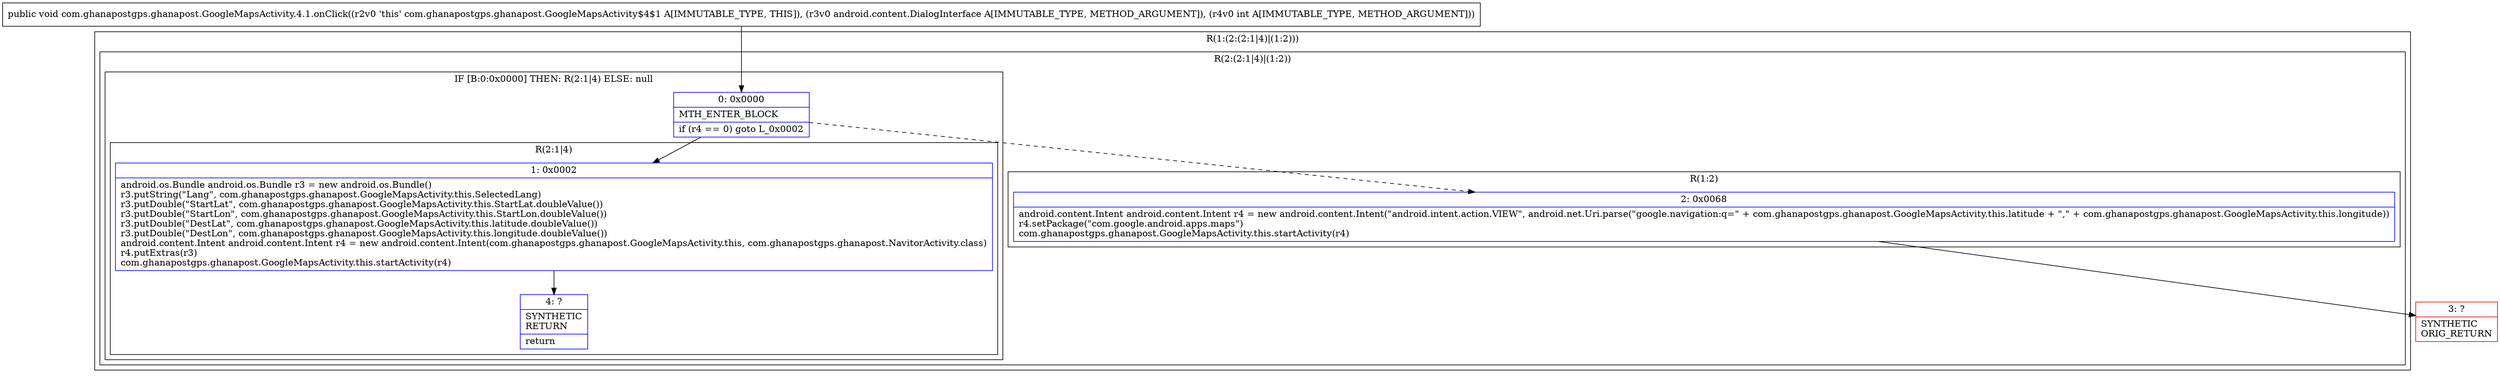 digraph "CFG forcom.ghanapostgps.ghanapost.GoogleMapsActivity.4.1.onClick(Landroid\/content\/DialogInterface;I)V" {
subgraph cluster_Region_1226562962 {
label = "R(1:(2:(2:1|4)|(1:2)))";
node [shape=record,color=blue];
subgraph cluster_Region_122656391 {
label = "R(2:(2:1|4)|(1:2))";
node [shape=record,color=blue];
subgraph cluster_IfRegion_693430226 {
label = "IF [B:0:0x0000] THEN: R(2:1|4) ELSE: null";
node [shape=record,color=blue];
Node_0 [shape=record,label="{0\:\ 0x0000|MTH_ENTER_BLOCK\l|if (r4 == 0) goto L_0x0002\l}"];
subgraph cluster_Region_1367756566 {
label = "R(2:1|4)";
node [shape=record,color=blue];
Node_1 [shape=record,label="{1\:\ 0x0002|android.os.Bundle android.os.Bundle r3 = new android.os.Bundle()\lr3.putString(\"Lang\", com.ghanapostgps.ghanapost.GoogleMapsActivity.this.SelectedLang)\lr3.putDouble(\"StartLat\", com.ghanapostgps.ghanapost.GoogleMapsActivity.this.StartLat.doubleValue())\lr3.putDouble(\"StartLon\", com.ghanapostgps.ghanapost.GoogleMapsActivity.this.StartLon.doubleValue())\lr3.putDouble(\"DestLat\", com.ghanapostgps.ghanapost.GoogleMapsActivity.this.latitude.doubleValue())\lr3.putDouble(\"DestLon\", com.ghanapostgps.ghanapost.GoogleMapsActivity.this.longitude.doubleValue())\landroid.content.Intent android.content.Intent r4 = new android.content.Intent(com.ghanapostgps.ghanapost.GoogleMapsActivity.this, com.ghanapostgps.ghanapost.NavitorActivity.class)\lr4.putExtras(r3)\lcom.ghanapostgps.ghanapost.GoogleMapsActivity.this.startActivity(r4)\l}"];
Node_4 [shape=record,label="{4\:\ ?|SYNTHETIC\lRETURN\l|return\l}"];
}
}
subgraph cluster_Region_907231076 {
label = "R(1:2)";
node [shape=record,color=blue];
Node_2 [shape=record,label="{2\:\ 0x0068|android.content.Intent android.content.Intent r4 = new android.content.Intent(\"android.intent.action.VIEW\", android.net.Uri.parse(\"google.navigation:q=\" + com.ghanapostgps.ghanapost.GoogleMapsActivity.this.latitude + \",\" + com.ghanapostgps.ghanapost.GoogleMapsActivity.this.longitude))\lr4.setPackage(\"com.google.android.apps.maps\")\lcom.ghanapostgps.ghanapost.GoogleMapsActivity.this.startActivity(r4)\l}"];
}
}
}
Node_3 [shape=record,color=red,label="{3\:\ ?|SYNTHETIC\lORIG_RETURN\l}"];
MethodNode[shape=record,label="{public void com.ghanapostgps.ghanapost.GoogleMapsActivity.4.1.onClick((r2v0 'this' com.ghanapostgps.ghanapost.GoogleMapsActivity$4$1 A[IMMUTABLE_TYPE, THIS]), (r3v0 android.content.DialogInterface A[IMMUTABLE_TYPE, METHOD_ARGUMENT]), (r4v0 int A[IMMUTABLE_TYPE, METHOD_ARGUMENT])) }"];
MethodNode -> Node_0;
Node_0 -> Node_1;
Node_0 -> Node_2[style=dashed];
Node_1 -> Node_4;
Node_2 -> Node_3;
}


